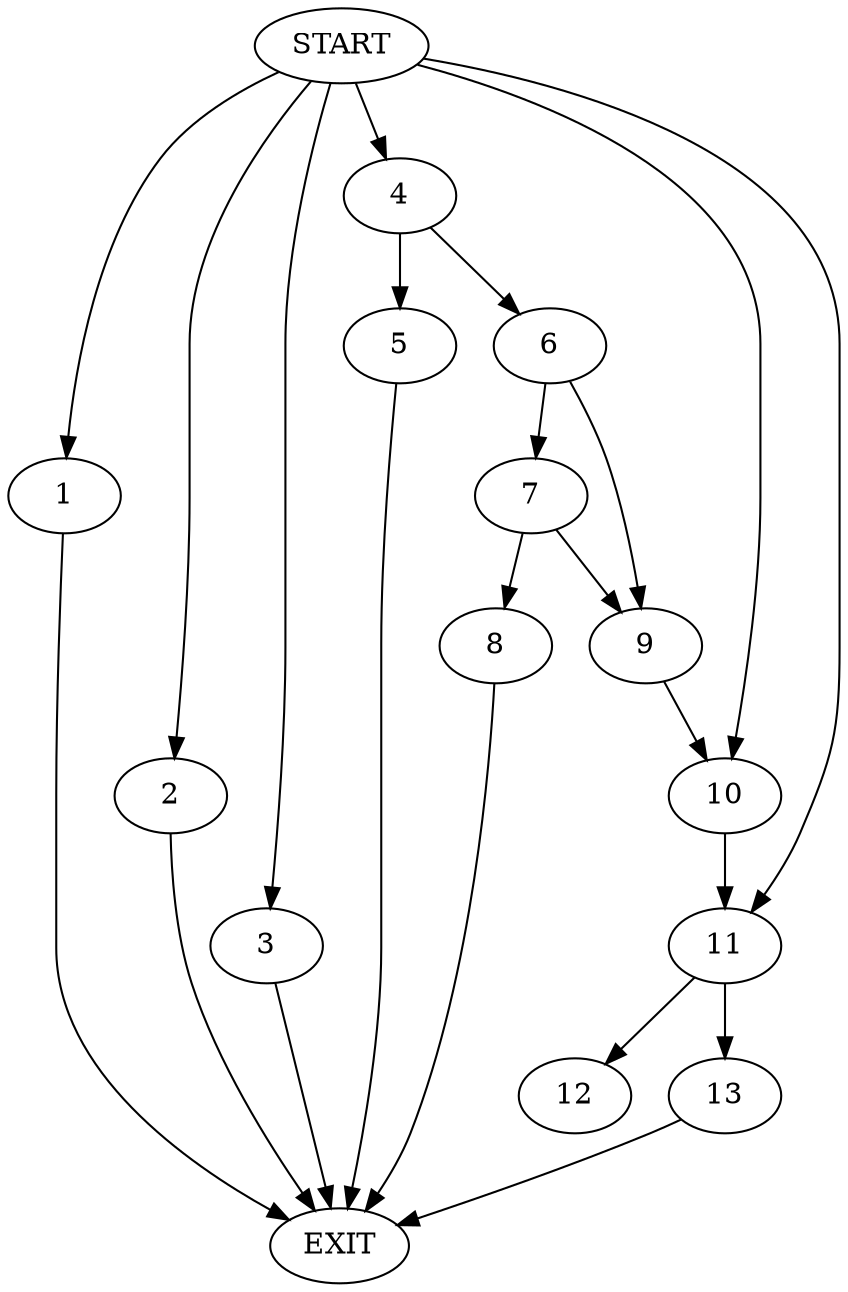 digraph { 
0 [label="START"];
1;
2;
3;
4;
5;
6;
7;
8;
9;
10;
11;
12;
13;
14[label="EXIT"];
0 -> 11;
0 -> 1;
0:s2 -> 2;
0:s3 -> 3;
0:s4 -> 4;
0:s5 -> 10;
1 -> 14;
2 -> 14;
3 -> 14;
4 -> 5;
4 -> 6;
5 -> 14;
6 -> 7;
6 -> 9;
7 -> 8;
7 -> 9;
8 -> 14;
9 -> 10;
10 -> 11;
11 -> 12;
11 -> 13;
13 -> 14;
}